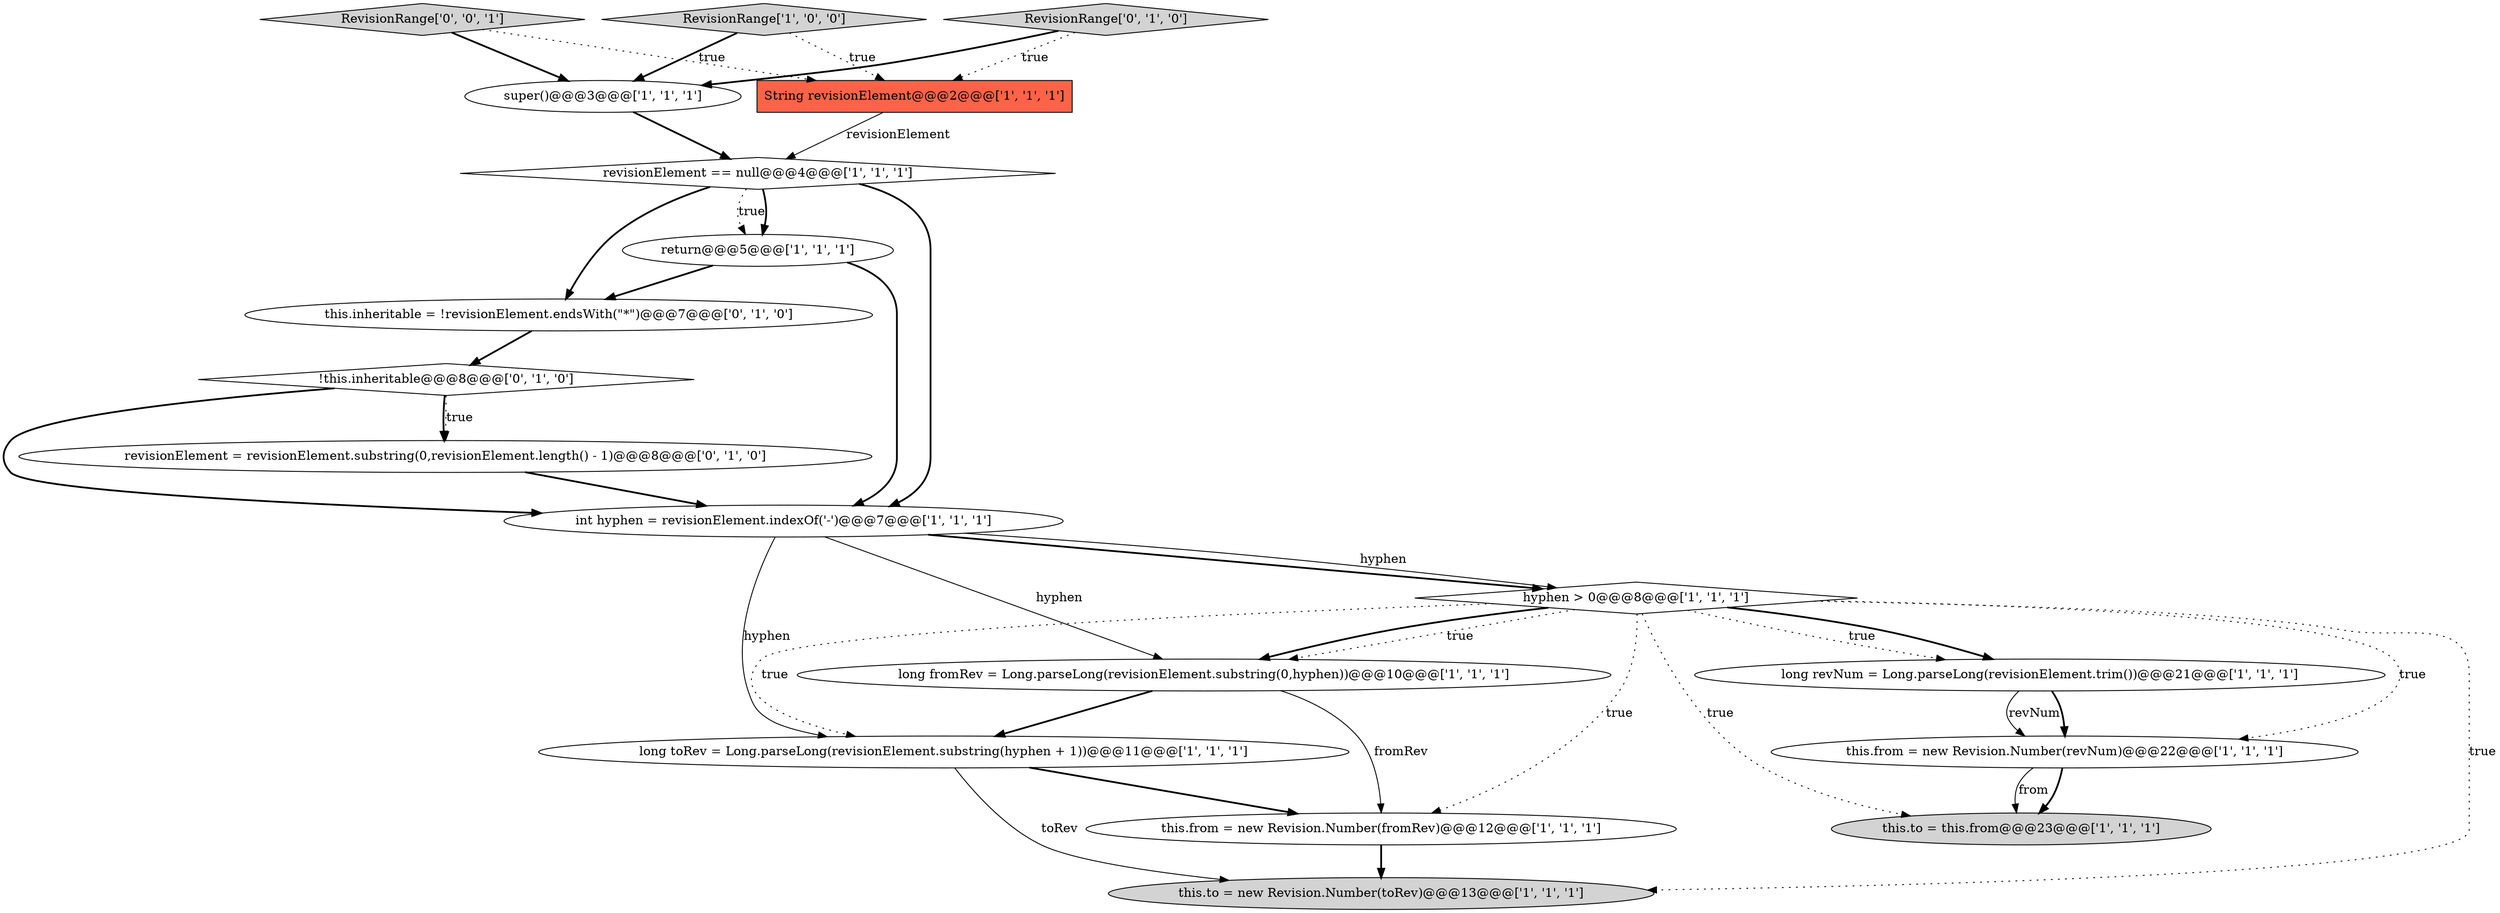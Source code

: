 digraph {
2 [style = filled, label = "this.to = this.from@@@23@@@['1', '1', '1']", fillcolor = lightgray, shape = ellipse image = "AAA0AAABBB1BBB"];
0 [style = filled, label = "long revNum = Long.parseLong(revisionElement.trim())@@@21@@@['1', '1', '1']", fillcolor = white, shape = ellipse image = "AAA0AAABBB1BBB"];
17 [style = filled, label = "!this.inheritable@@@8@@@['0', '1', '0']", fillcolor = white, shape = diamond image = "AAA1AAABBB2BBB"];
3 [style = filled, label = "this.to = new Revision.Number(toRev)@@@13@@@['1', '1', '1']", fillcolor = lightgray, shape = ellipse image = "AAA0AAABBB1BBB"];
18 [style = filled, label = "RevisionRange['0', '0', '1']", fillcolor = lightgray, shape = diamond image = "AAA0AAABBB3BBB"];
13 [style = filled, label = "int hyphen = revisionElement.indexOf('-')@@@7@@@['1', '1', '1']", fillcolor = white, shape = ellipse image = "AAA0AAABBB1BBB"];
4 [style = filled, label = "revisionElement == null@@@4@@@['1', '1', '1']", fillcolor = white, shape = diamond image = "AAA0AAABBB1BBB"];
5 [style = filled, label = "this.from = new Revision.Number(revNum)@@@22@@@['1', '1', '1']", fillcolor = white, shape = ellipse image = "AAA0AAABBB1BBB"];
1 [style = filled, label = "RevisionRange['1', '0', '0']", fillcolor = lightgray, shape = diamond image = "AAA0AAABBB1BBB"];
7 [style = filled, label = "long fromRev = Long.parseLong(revisionElement.substring(0,hyphen))@@@10@@@['1', '1', '1']", fillcolor = white, shape = ellipse image = "AAA0AAABBB1BBB"];
15 [style = filled, label = "this.inheritable = !revisionElement.endsWith(\"*\")@@@7@@@['0', '1', '0']", fillcolor = white, shape = ellipse image = "AAA1AAABBB2BBB"];
10 [style = filled, label = "return@@@5@@@['1', '1', '1']", fillcolor = white, shape = ellipse image = "AAA0AAABBB1BBB"];
9 [style = filled, label = "this.from = new Revision.Number(fromRev)@@@12@@@['1', '1', '1']", fillcolor = white, shape = ellipse image = "AAA0AAABBB1BBB"];
12 [style = filled, label = "long toRev = Long.parseLong(revisionElement.substring(hyphen + 1))@@@11@@@['1', '1', '1']", fillcolor = white, shape = ellipse image = "AAA0AAABBB1BBB"];
14 [style = filled, label = "revisionElement = revisionElement.substring(0,revisionElement.length() - 1)@@@8@@@['0', '1', '0']", fillcolor = white, shape = ellipse image = "AAA0AAABBB2BBB"];
16 [style = filled, label = "RevisionRange['0', '1', '0']", fillcolor = lightgray, shape = diamond image = "AAA0AAABBB2BBB"];
8 [style = filled, label = "String revisionElement@@@2@@@['1', '1', '1']", fillcolor = tomato, shape = box image = "AAA0AAABBB1BBB"];
11 [style = filled, label = "hyphen > 0@@@8@@@['1', '1', '1']", fillcolor = white, shape = diamond image = "AAA0AAABBB1BBB"];
6 [style = filled, label = "super()@@@3@@@['1', '1', '1']", fillcolor = white, shape = ellipse image = "AAA0AAABBB1BBB"];
5->2 [style = bold, label=""];
11->9 [style = dotted, label="true"];
11->3 [style = dotted, label="true"];
11->2 [style = dotted, label="true"];
0->5 [style = solid, label="revNum"];
1->8 [style = dotted, label="true"];
17->14 [style = dotted, label="true"];
6->4 [style = bold, label=""];
11->12 [style = dotted, label="true"];
5->2 [style = solid, label="from"];
11->0 [style = bold, label=""];
4->10 [style = dotted, label="true"];
9->3 [style = bold, label=""];
18->8 [style = dotted, label="true"];
14->13 [style = bold, label=""];
12->3 [style = solid, label="toRev"];
11->0 [style = dotted, label="true"];
17->14 [style = bold, label=""];
11->7 [style = dotted, label="true"];
1->6 [style = bold, label=""];
11->7 [style = bold, label=""];
12->9 [style = bold, label=""];
13->7 [style = solid, label="hyphen"];
13->11 [style = bold, label=""];
7->12 [style = bold, label=""];
10->13 [style = bold, label=""];
17->13 [style = bold, label=""];
13->12 [style = solid, label="hyphen"];
16->6 [style = bold, label=""];
4->10 [style = bold, label=""];
4->13 [style = bold, label=""];
10->15 [style = bold, label=""];
16->8 [style = dotted, label="true"];
8->4 [style = solid, label="revisionElement"];
13->11 [style = solid, label="hyphen"];
0->5 [style = bold, label=""];
4->15 [style = bold, label=""];
18->6 [style = bold, label=""];
11->5 [style = dotted, label="true"];
7->9 [style = solid, label="fromRev"];
15->17 [style = bold, label=""];
}
